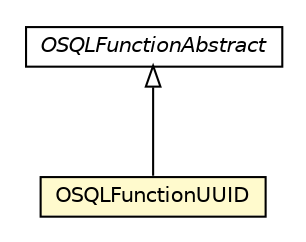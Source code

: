 #!/usr/local/bin/dot
#
# Class diagram 
# Generated by UMLGraph version R5_6-24-gf6e263 (http://www.umlgraph.org/)
#

digraph G {
	edge [fontname="Helvetica",fontsize=10,labelfontname="Helvetica",labelfontsize=10];
	node [fontname="Helvetica",fontsize=10,shape=plaintext];
	nodesep=0.25;
	ranksep=0.5;
	// com.orientechnologies.orient.core.sql.functions.OSQLFunctionAbstract
	c3418963 [label=<<table title="com.orientechnologies.orient.core.sql.functions.OSQLFunctionAbstract" border="0" cellborder="1" cellspacing="0" cellpadding="2" port="p" href="../OSQLFunctionAbstract.html">
		<tr><td><table border="0" cellspacing="0" cellpadding="1">
<tr><td align="center" balign="center"><font face="Helvetica-Oblique"> OSQLFunctionAbstract </font></td></tr>
		</table></td></tr>
		</table>>, URL="../OSQLFunctionAbstract.html", fontname="Helvetica", fontcolor="black", fontsize=10.0];
	// com.orientechnologies.orient.core.sql.functions.misc.OSQLFunctionUUID
	c3418982 [label=<<table title="com.orientechnologies.orient.core.sql.functions.misc.OSQLFunctionUUID" border="0" cellborder="1" cellspacing="0" cellpadding="2" port="p" bgcolor="lemonChiffon" href="./OSQLFunctionUUID.html">
		<tr><td><table border="0" cellspacing="0" cellpadding="1">
<tr><td align="center" balign="center"> OSQLFunctionUUID </td></tr>
		</table></td></tr>
		</table>>, URL="./OSQLFunctionUUID.html", fontname="Helvetica", fontcolor="black", fontsize=10.0];
	//com.orientechnologies.orient.core.sql.functions.misc.OSQLFunctionUUID extends com.orientechnologies.orient.core.sql.functions.OSQLFunctionAbstract
	c3418963:p -> c3418982:p [dir=back,arrowtail=empty];
}

